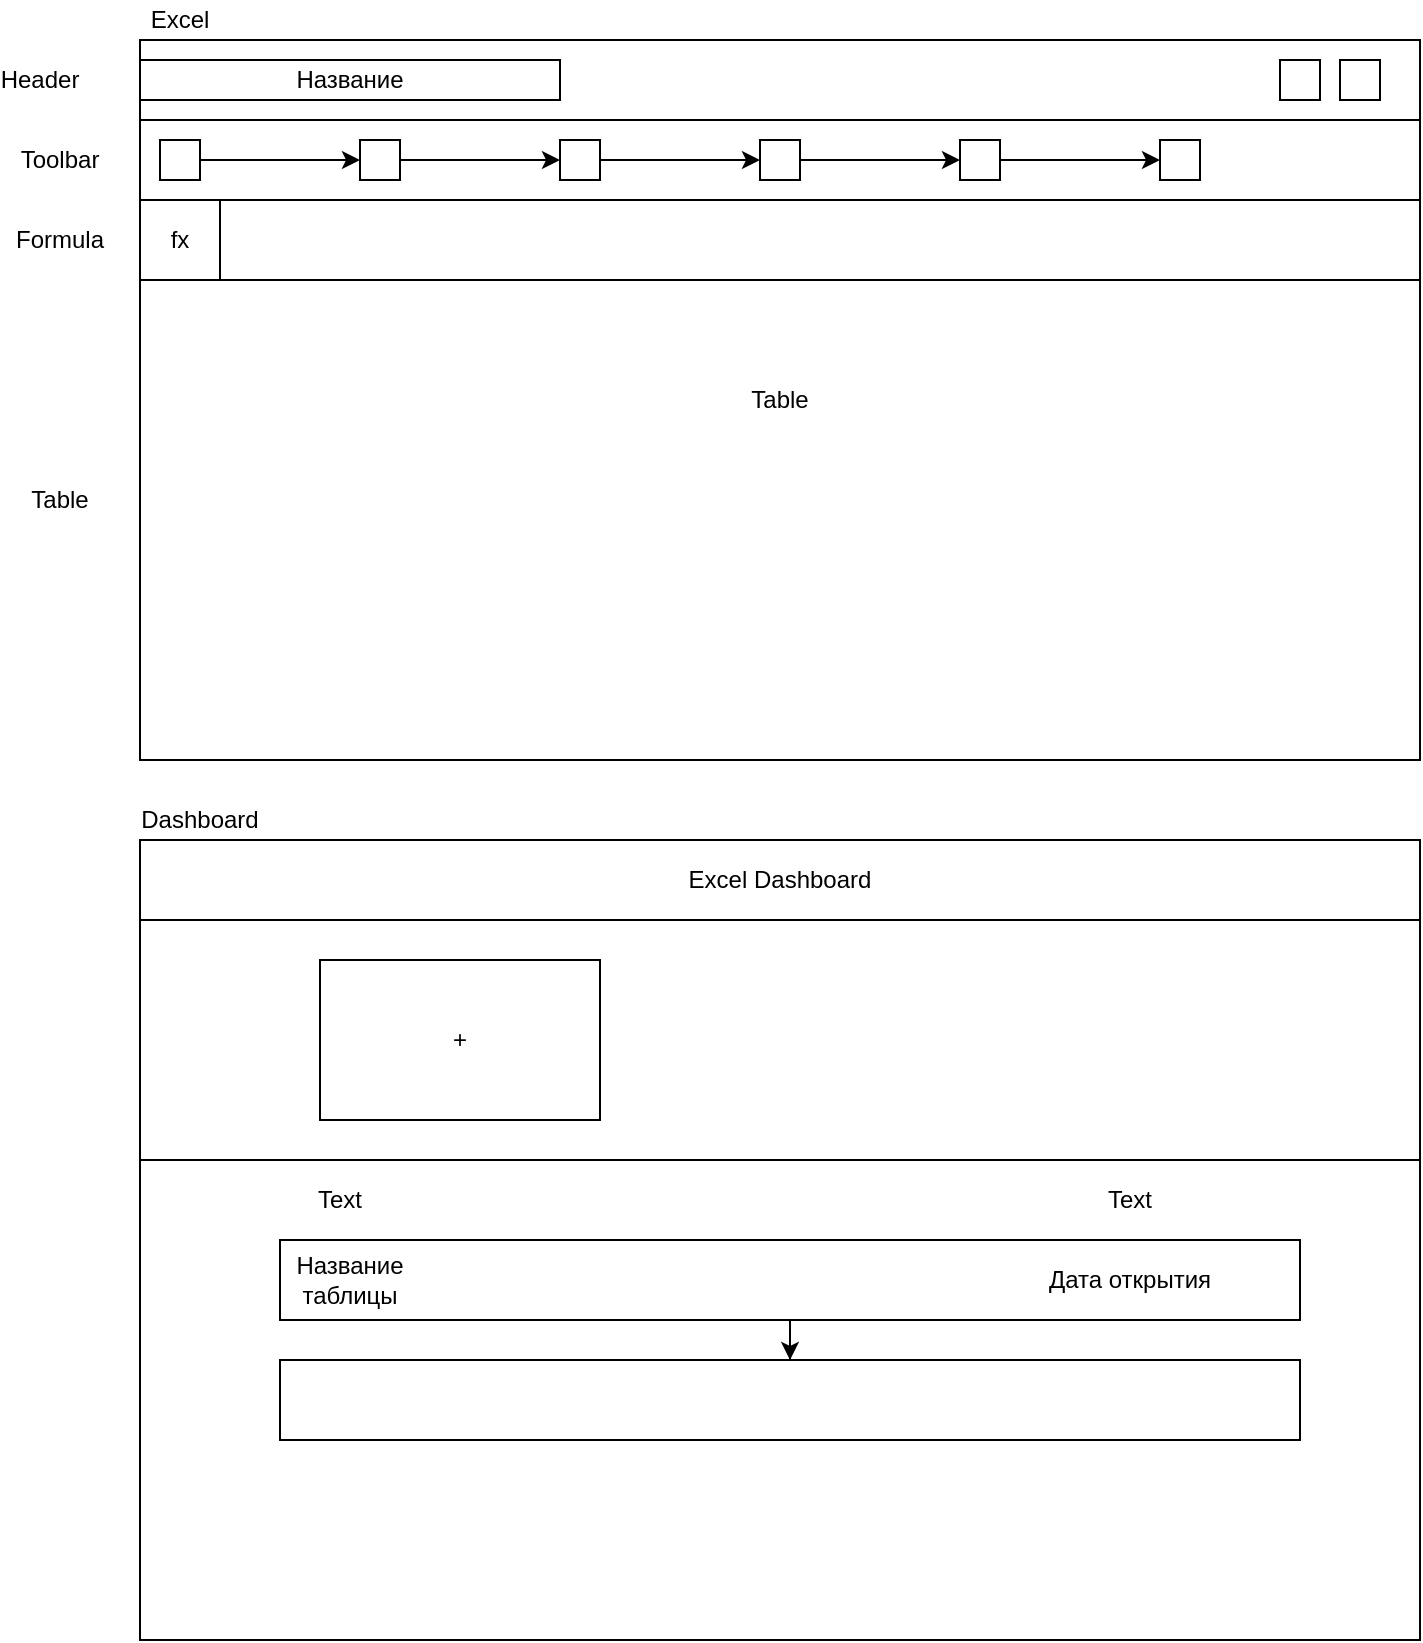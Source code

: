 <mxfile version="14.4.2" type="github" pages="2">
  <diagram id="Bh1sf0Nj13foPq0vT2-O" name="Структура CSS">
    <mxGraphModel dx="1038" dy="580" grid="1" gridSize="10" guides="1" tooltips="1" connect="1" arrows="1" fold="1" page="1" pageScale="1" pageWidth="827" pageHeight="1169" math="0" shadow="0">
      <root>
        <mxCell id="0" />
        <mxCell id="1" parent="0" />
        <mxCell id="8361WRh86Bm2Yn1U7FbQ-1" value="Table" style="rounded=0;whiteSpace=wrap;html=1;fillColor=none;" parent="1" vertex="1">
          <mxGeometry x="120" y="40" width="640" height="360" as="geometry" />
        </mxCell>
        <mxCell id="8361WRh86Bm2Yn1U7FbQ-3" value="Excel" style="text;html=1;strokeColor=none;fillColor=none;align=center;verticalAlign=middle;whiteSpace=wrap;rounded=0;" parent="1" vertex="1">
          <mxGeometry x="120" y="20" width="40" height="20" as="geometry" />
        </mxCell>
        <mxCell id="8361WRh86Bm2Yn1U7FbQ-4" value="" style="rounded=0;whiteSpace=wrap;html=1;fillColor=none;" parent="1" vertex="1">
          <mxGeometry x="120" y="40" width="640" height="40" as="geometry" />
        </mxCell>
        <mxCell id="8361WRh86Bm2Yn1U7FbQ-5" value="Название" style="rounded=0;whiteSpace=wrap;html=1;fillColor=none;" parent="1" vertex="1">
          <mxGeometry x="120" y="50" width="210" height="20" as="geometry" />
        </mxCell>
        <mxCell id="8361WRh86Bm2Yn1U7FbQ-6" value="" style="rounded=0;whiteSpace=wrap;html=1;fillColor=none;" parent="1" vertex="1">
          <mxGeometry x="720" y="50" width="20" height="20" as="geometry" />
        </mxCell>
        <mxCell id="8361WRh86Bm2Yn1U7FbQ-7" value="" style="rounded=0;whiteSpace=wrap;html=1;fillColor=none;" parent="1" vertex="1">
          <mxGeometry x="690" y="50" width="20" height="20" as="geometry" />
        </mxCell>
        <mxCell id="8361WRh86Bm2Yn1U7FbQ-8" value="" style="rounded=0;whiteSpace=wrap;html=1;fillColor=none;" parent="1" vertex="1">
          <mxGeometry x="120" y="80" width="640" height="40" as="geometry" />
        </mxCell>
        <mxCell id="8361WRh86Bm2Yn1U7FbQ-20" style="edgeStyle=orthogonalEdgeStyle;rounded=0;orthogonalLoop=1;jettySize=auto;html=1;entryX=0;entryY=0.5;entryDx=0;entryDy=0;" parent="1" source="8361WRh86Bm2Yn1U7FbQ-9" target="8361WRh86Bm2Yn1U7FbQ-11" edge="1">
          <mxGeometry relative="1" as="geometry" />
        </mxCell>
        <mxCell id="8361WRh86Bm2Yn1U7FbQ-9" value="" style="rounded=0;whiteSpace=wrap;html=1;fillColor=none;" parent="1" vertex="1">
          <mxGeometry x="130" y="90" width="20" height="20" as="geometry" />
        </mxCell>
        <mxCell id="8361WRh86Bm2Yn1U7FbQ-21" style="edgeStyle=orthogonalEdgeStyle;rounded=0;orthogonalLoop=1;jettySize=auto;html=1;entryX=0;entryY=0.5;entryDx=0;entryDy=0;" parent="1" source="8361WRh86Bm2Yn1U7FbQ-11" target="8361WRh86Bm2Yn1U7FbQ-13" edge="1">
          <mxGeometry relative="1" as="geometry" />
        </mxCell>
        <mxCell id="8361WRh86Bm2Yn1U7FbQ-11" value="" style="rounded=0;whiteSpace=wrap;html=1;fillColor=none;" parent="1" vertex="1">
          <mxGeometry x="230" y="90" width="20" height="20" as="geometry" />
        </mxCell>
        <mxCell id="8361WRh86Bm2Yn1U7FbQ-22" style="edgeStyle=orthogonalEdgeStyle;rounded=0;orthogonalLoop=1;jettySize=auto;html=1;entryX=0;entryY=0.5;entryDx=0;entryDy=0;" parent="1" source="8361WRh86Bm2Yn1U7FbQ-13" target="8361WRh86Bm2Yn1U7FbQ-15" edge="1">
          <mxGeometry relative="1" as="geometry" />
        </mxCell>
        <mxCell id="8361WRh86Bm2Yn1U7FbQ-13" value="" style="rounded=0;whiteSpace=wrap;html=1;fillColor=none;" parent="1" vertex="1">
          <mxGeometry x="330" y="90" width="20" height="20" as="geometry" />
        </mxCell>
        <mxCell id="8361WRh86Bm2Yn1U7FbQ-24" style="edgeStyle=orthogonalEdgeStyle;rounded=0;orthogonalLoop=1;jettySize=auto;html=1;entryX=0;entryY=0.5;entryDx=0;entryDy=0;" parent="1" source="8361WRh86Bm2Yn1U7FbQ-15" target="8361WRh86Bm2Yn1U7FbQ-17" edge="1">
          <mxGeometry relative="1" as="geometry" />
        </mxCell>
        <mxCell id="8361WRh86Bm2Yn1U7FbQ-15" value="" style="rounded=0;whiteSpace=wrap;html=1;fillColor=none;" parent="1" vertex="1">
          <mxGeometry x="430" y="90" width="20" height="20" as="geometry" />
        </mxCell>
        <mxCell id="8361WRh86Bm2Yn1U7FbQ-25" style="edgeStyle=orthogonalEdgeStyle;rounded=0;orthogonalLoop=1;jettySize=auto;html=1;entryX=0;entryY=0.5;entryDx=0;entryDy=0;" parent="1" source="8361WRh86Bm2Yn1U7FbQ-17" target="8361WRh86Bm2Yn1U7FbQ-19" edge="1">
          <mxGeometry relative="1" as="geometry" />
        </mxCell>
        <mxCell id="8361WRh86Bm2Yn1U7FbQ-17" value="" style="rounded=0;whiteSpace=wrap;html=1;fillColor=none;" parent="1" vertex="1">
          <mxGeometry x="530" y="90" width="20" height="20" as="geometry" />
        </mxCell>
        <mxCell id="8361WRh86Bm2Yn1U7FbQ-19" value="" style="rounded=0;whiteSpace=wrap;html=1;fillColor=none;" parent="1" vertex="1">
          <mxGeometry x="630" y="90" width="20" height="20" as="geometry" />
        </mxCell>
        <mxCell id="8361WRh86Bm2Yn1U7FbQ-26" value="" style="rounded=0;whiteSpace=wrap;html=1;fillColor=none;" parent="1" vertex="1">
          <mxGeometry x="120" y="120" width="640" height="40" as="geometry" />
        </mxCell>
        <mxCell id="8361WRh86Bm2Yn1U7FbQ-27" value="fx" style="rounded=0;whiteSpace=wrap;html=1;fillColor=none;" parent="1" vertex="1">
          <mxGeometry x="120" y="120" width="40" height="40" as="geometry" />
        </mxCell>
        <mxCell id="8361WRh86Bm2Yn1U7FbQ-28" value="" style="rounded=0;whiteSpace=wrap;html=1;fillColor=none;" parent="1" vertex="1">
          <mxGeometry x="120" y="440" width="640" height="400" as="geometry" />
        </mxCell>
        <mxCell id="8361WRh86Bm2Yn1U7FbQ-29" value="Dashboard" style="text;html=1;strokeColor=none;fillColor=none;align=center;verticalAlign=middle;whiteSpace=wrap;rounded=0;" parent="1" vertex="1">
          <mxGeometry x="130" y="420" width="40" height="20" as="geometry" />
        </mxCell>
        <mxCell id="8361WRh86Bm2Yn1U7FbQ-30" value="Excel Dashboard" style="rounded=0;whiteSpace=wrap;html=1;fillColor=none;" parent="1" vertex="1">
          <mxGeometry x="120" y="440" width="640" height="40" as="geometry" />
        </mxCell>
        <mxCell id="8361WRh86Bm2Yn1U7FbQ-31" value="" style="rounded=0;whiteSpace=wrap;html=1;fillColor=none;" parent="1" vertex="1">
          <mxGeometry x="120" y="480" width="640" height="120" as="geometry" />
        </mxCell>
        <mxCell id="8361WRh86Bm2Yn1U7FbQ-32" value="+" style="rounded=0;whiteSpace=wrap;html=1;fillColor=none;" parent="1" vertex="1">
          <mxGeometry x="210" y="500" width="140" height="80" as="geometry" />
        </mxCell>
        <mxCell id="McrlcuIPDPFZixJVKzLu-7" style="edgeStyle=orthogonalEdgeStyle;rounded=0;orthogonalLoop=1;jettySize=auto;html=1;" parent="1" source="McrlcuIPDPFZixJVKzLu-1" target="McrlcuIPDPFZixJVKzLu-6" edge="1">
          <mxGeometry relative="1" as="geometry" />
        </mxCell>
        <mxCell id="McrlcuIPDPFZixJVKzLu-1" value="" style="rounded=0;whiteSpace=wrap;html=1;fillColor=none;" parent="1" vertex="1">
          <mxGeometry x="190" y="640" width="510" height="40" as="geometry" />
        </mxCell>
        <mxCell id="McrlcuIPDPFZixJVKzLu-2" value="Название таблицы" style="text;html=1;strokeColor=none;fillColor=none;align=center;verticalAlign=middle;whiteSpace=wrap;rounded=0;" parent="1" vertex="1">
          <mxGeometry x="205" y="650" width="40" height="20" as="geometry" />
        </mxCell>
        <mxCell id="McrlcuIPDPFZixJVKzLu-3" value="Дата открытия" style="text;html=1;strokeColor=none;fillColor=none;align=center;verticalAlign=middle;whiteSpace=wrap;rounded=0;" parent="1" vertex="1">
          <mxGeometry x="560" y="650" width="110" height="20" as="geometry" />
        </mxCell>
        <mxCell id="McrlcuIPDPFZixJVKzLu-4" value="Text" style="text;html=1;strokeColor=none;fillColor=none;align=center;verticalAlign=middle;whiteSpace=wrap;rounded=0;" parent="1" vertex="1">
          <mxGeometry x="200" y="610" width="40" height="20" as="geometry" />
        </mxCell>
        <mxCell id="McrlcuIPDPFZixJVKzLu-5" value="Text" style="text;html=1;strokeColor=none;fillColor=none;align=center;verticalAlign=middle;whiteSpace=wrap;rounded=0;" parent="1" vertex="1">
          <mxGeometry x="595" y="610" width="40" height="20" as="geometry" />
        </mxCell>
        <mxCell id="McrlcuIPDPFZixJVKzLu-6" value="" style="rounded=0;whiteSpace=wrap;html=1;fillColor=none;" parent="1" vertex="1">
          <mxGeometry x="190" y="700" width="510" height="40" as="geometry" />
        </mxCell>
        <mxCell id="McrlcuIPDPFZixJVKzLu-8" value="Header" style="text;html=1;strokeColor=none;fillColor=none;align=center;verticalAlign=middle;whiteSpace=wrap;rounded=0;" parent="1" vertex="1">
          <mxGeometry x="50" y="50" width="40" height="20" as="geometry" />
        </mxCell>
        <mxCell id="McrlcuIPDPFZixJVKzLu-9" value="Toolbar" style="text;html=1;strokeColor=none;fillColor=none;align=center;verticalAlign=middle;whiteSpace=wrap;rounded=0;" parent="1" vertex="1">
          <mxGeometry x="60" y="90" width="40" height="20" as="geometry" />
        </mxCell>
        <mxCell id="McrlcuIPDPFZixJVKzLu-10" value="Formula" style="text;html=1;strokeColor=none;fillColor=none;align=center;verticalAlign=middle;whiteSpace=wrap;rounded=0;" parent="1" vertex="1">
          <mxGeometry x="60" y="130" width="40" height="20" as="geometry" />
        </mxCell>
        <mxCell id="McrlcuIPDPFZixJVKzLu-11" value="Table" style="text;html=1;strokeColor=none;fillColor=none;align=center;verticalAlign=middle;whiteSpace=wrap;rounded=0;" parent="1" vertex="1">
          <mxGeometry x="60" y="260" width="40" height="20" as="geometry" />
        </mxCell>
      </root>
    </mxGraphModel>
  </diagram>
  <diagram id="81fbMncttsN75E2P6AMs" name=" Компоненты">
    <mxGraphModel dx="1038" dy="580" grid="1" gridSize="10" guides="1" tooltips="1" connect="1" arrows="1" fold="1" page="1" pageScale="1" pageWidth="827" pageHeight="1169" math="0" shadow="0">
      <root>
        <mxCell id="Lofi-L4fhnjghPMLTl3c-0" />
        <mxCell id="Lofi-L4fhnjghPMLTl3c-1" parent="Lofi-L4fhnjghPMLTl3c-0" />
        <mxCell id="_DOTExB0fo6-SRBntSuG-0" value="ExcelComponent" style="rounded=0;whiteSpace=wrap;html=1;" vertex="1" parent="Lofi-L4fhnjghPMLTl3c-1">
          <mxGeometry x="180" y="270" width="260" height="170" as="geometry" />
        </mxCell>
        <mxCell id="_DOTExB0fo6-SRBntSuG-1" value="DOMListener" style="rounded=0;whiteSpace=wrap;html=1;" vertex="1" parent="Lofi-L4fhnjghPMLTl3c-1">
          <mxGeometry x="500" y="270" width="260" height="170" as="geometry" />
        </mxCell>
        <mxCell id="_DOTExB0fo6-SRBntSuG-2" value="" style="endArrow=classic;html=1;entryX=0;entryY=0.5;entryDx=0;entryDy=0;exitX=1;exitY=0.5;exitDx=0;exitDy=0;" edge="1" parent="Lofi-L4fhnjghPMLTl3c-1" source="_DOTExB0fo6-SRBntSuG-0" target="_DOTExB0fo6-SRBntSuG-1">
          <mxGeometry width="50" height="50" relative="1" as="geometry">
            <mxPoint x="390" y="450" as="sourcePoint" />
            <mxPoint x="440" y="400" as="targetPoint" />
          </mxGeometry>
        </mxCell>
        <mxCell id="_DOTExB0fo6-SRBntSuG-3" value="Добавление&lt;br&gt;слушателей" style="text;html=1;strokeColor=none;fillColor=none;align=center;verticalAlign=middle;whiteSpace=wrap;rounded=0;" vertex="1" parent="Lofi-L4fhnjghPMLTl3c-1">
          <mxGeometry x="510" y="450" width="40" height="20" as="geometry" />
        </mxCell>
        <mxCell id="_DOTExB0fo6-SRBntSuG-5" value="Удаление&lt;br&gt;слушателей" style="text;html=1;strokeColor=none;fillColor=none;align=center;verticalAlign=middle;whiteSpace=wrap;rounded=0;" vertex="1" parent="Lofi-L4fhnjghPMLTl3c-1">
          <mxGeometry x="700" y="450" width="40" height="20" as="geometry" />
        </mxCell>
        <mxCell id="_DOTExB0fo6-SRBntSuG-6" value="Table" style="rounded=0;whiteSpace=wrap;html=1;" vertex="1" parent="Lofi-L4fhnjghPMLTl3c-1">
          <mxGeometry x="99" y="620" width="120" height="60" as="geometry" />
        </mxCell>
        <mxCell id="_DOTExB0fo6-SRBntSuG-7" value="Toolbar" style="rounded=0;whiteSpace=wrap;html=1;" vertex="1" parent="Lofi-L4fhnjghPMLTl3c-1">
          <mxGeometry x="262" y="620" width="120" height="60" as="geometry" />
        </mxCell>
        <mxCell id="_DOTExB0fo6-SRBntSuG-8" value="Formula" style="rounded=0;whiteSpace=wrap;html=1;" vertex="1" parent="Lofi-L4fhnjghPMLTl3c-1">
          <mxGeometry x="429" y="620" width="120" height="60" as="geometry" />
        </mxCell>
        <mxCell id="_DOTExB0fo6-SRBntSuG-9" value="Header" style="rounded=0;whiteSpace=wrap;html=1;" vertex="1" parent="Lofi-L4fhnjghPMLTl3c-1">
          <mxGeometry x="609" y="620" width="120" height="60" as="geometry" />
        </mxCell>
        <mxCell id="_DOTExB0fo6-SRBntSuG-10" value="Excel" style="rounded=0;whiteSpace=wrap;html=1;" vertex="1" parent="Lofi-L4fhnjghPMLTl3c-1">
          <mxGeometry x="263" y="780" width="260" height="170" as="geometry" />
        </mxCell>
        <mxCell id="_DOTExB0fo6-SRBntSuG-11" value="" style="endArrow=classic;html=1;entryX=0.5;entryY=0;entryDx=0;entryDy=0;exitX=0;exitY=1;exitDx=0;exitDy=0;" edge="1" parent="Lofi-L4fhnjghPMLTl3c-1" source="_DOTExB0fo6-SRBntSuG-0" target="_DOTExB0fo6-SRBntSuG-6">
          <mxGeometry width="50" height="50" relative="1" as="geometry">
            <mxPoint x="390" y="680" as="sourcePoint" />
            <mxPoint x="440" y="630" as="targetPoint" />
          </mxGeometry>
        </mxCell>
        <mxCell id="_DOTExB0fo6-SRBntSuG-12" value="" style="endArrow=classic;html=1;entryX=0.5;entryY=0;entryDx=0;entryDy=0;exitX=0.25;exitY=1;exitDx=0;exitDy=0;" edge="1" parent="Lofi-L4fhnjghPMLTl3c-1" source="_DOTExB0fo6-SRBntSuG-0" target="_DOTExB0fo6-SRBntSuG-7">
          <mxGeometry width="50" height="50" relative="1" as="geometry">
            <mxPoint x="255" y="450" as="sourcePoint" />
            <mxPoint x="169" y="630" as="targetPoint" />
          </mxGeometry>
        </mxCell>
        <mxCell id="_DOTExB0fo6-SRBntSuG-13" value="" style="endArrow=classic;html=1;entryX=0.5;entryY=0;entryDx=0;entryDy=0;exitX=0.25;exitY=1;exitDx=0;exitDy=0;" edge="1" parent="Lofi-L4fhnjghPMLTl3c-1" target="_DOTExB0fo6-SRBntSuG-8">
          <mxGeometry width="50" height="50" relative="1" as="geometry">
            <mxPoint x="316" y="440" as="sourcePoint" />
            <mxPoint x="230" y="620" as="targetPoint" />
          </mxGeometry>
        </mxCell>
        <mxCell id="_DOTExB0fo6-SRBntSuG-14" value="" style="endArrow=classic;html=1;entryX=0.5;entryY=0;entryDx=0;entryDy=0;exitX=0.75;exitY=1;exitDx=0;exitDy=0;" edge="1" parent="Lofi-L4fhnjghPMLTl3c-1" source="_DOTExB0fo6-SRBntSuG-0" target="_DOTExB0fo6-SRBntSuG-9">
          <mxGeometry width="50" height="50" relative="1" as="geometry">
            <mxPoint x="275" y="470" as="sourcePoint" />
            <mxPoint x="189" y="650" as="targetPoint" />
          </mxGeometry>
        </mxCell>
        <mxCell id="_DOTExB0fo6-SRBntSuG-15" value="" style="endArrow=classic;html=1;exitX=0.5;exitY=1;exitDx=0;exitDy=0;entryX=0.25;entryY=0;entryDx=0;entryDy=0;" edge="1" parent="Lofi-L4fhnjghPMLTl3c-1" source="_DOTExB0fo6-SRBntSuG-6" target="_DOTExB0fo6-SRBntSuG-10">
          <mxGeometry width="50" height="50" relative="1" as="geometry">
            <mxPoint x="390" y="780" as="sourcePoint" />
            <mxPoint x="440" y="730" as="targetPoint" />
          </mxGeometry>
        </mxCell>
        <mxCell id="_DOTExB0fo6-SRBntSuG-16" value="" style="endArrow=classic;html=1;exitX=0.5;exitY=1;exitDx=0;exitDy=0;" edge="1" parent="Lofi-L4fhnjghPMLTl3c-1" source="_DOTExB0fo6-SRBntSuG-7" target="_DOTExB0fo6-SRBntSuG-10">
          <mxGeometry width="50" height="50" relative="1" as="geometry">
            <mxPoint x="285" y="480" as="sourcePoint" />
            <mxPoint x="199" y="660" as="targetPoint" />
          </mxGeometry>
        </mxCell>
        <mxCell id="_DOTExB0fo6-SRBntSuG-17" value="" style="endArrow=classic;html=1;entryX=0.5;entryY=0;entryDx=0;entryDy=0;exitX=0.25;exitY=1;exitDx=0;exitDy=0;" edge="1" parent="Lofi-L4fhnjghPMLTl3c-1" target="_DOTExB0fo6-SRBntSuG-10">
          <mxGeometry width="50" height="50" relative="1" as="geometry">
            <mxPoint x="496" y="680" as="sourcePoint" />
            <mxPoint x="410" y="860" as="targetPoint" />
          </mxGeometry>
        </mxCell>
        <mxCell id="_DOTExB0fo6-SRBntSuG-18" value="" style="endArrow=classic;html=1;entryX=0.75;entryY=0;entryDx=0;entryDy=0;exitX=0.25;exitY=1;exitDx=0;exitDy=0;" edge="1" parent="Lofi-L4fhnjghPMLTl3c-1" target="_DOTExB0fo6-SRBntSuG-10">
          <mxGeometry width="50" height="50" relative="1" as="geometry">
            <mxPoint x="656" y="680" as="sourcePoint" />
            <mxPoint x="570" y="860" as="targetPoint" />
          </mxGeometry>
        </mxCell>
        <mxCell id="_DOTExB0fo6-SRBntSuG-19" value="Вывести в HTML" style="text;html=1;strokeColor=none;fillColor=none;align=center;verticalAlign=middle;whiteSpace=wrap;rounded=0;" vertex="1" parent="Lofi-L4fhnjghPMLTl3c-1">
          <mxGeometry x="280" y="960" width="170" height="20" as="geometry" />
        </mxCell>
        <mxCell id="_DOTExB0fo6-SRBntSuG-20" value="2 Базовых класса" style="text;html=1;strokeColor=none;fillColor=none;align=center;verticalAlign=middle;whiteSpace=wrap;rounded=0;" vertex="1" parent="Lofi-L4fhnjghPMLTl3c-1">
          <mxGeometry x="290" y="210" width="310" height="20" as="geometry" />
        </mxCell>
      </root>
    </mxGraphModel>
  </diagram>
</mxfile>
